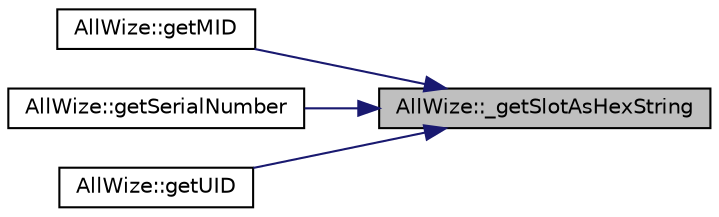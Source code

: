 digraph "AllWize::_getSlotAsHexString"
{
 // LATEX_PDF_SIZE
  edge [fontname="Helvetica",fontsize="10",labelfontname="Helvetica",labelfontsize="10"];
  node [fontname="Helvetica",fontsize="10",shape=record];
  rankdir="RL";
  Node1 [label="AllWize::_getSlotAsHexString",height=0.2,width=0.4,color="black", fillcolor="grey75", style="filled", fontcolor="black",tooltip="Returns the contents of the memory from a certain address as an HEX String."];
  Node1 -> Node2 [dir="back",color="midnightblue",fontsize="10",style="solid",fontname="Helvetica"];
  Node2 [label="AllWize::getMID",height=0.2,width=0.4,color="black", fillcolor="white", style="filled",URL="$classAllWize.html#af5845d6ca0dcab9a6b334c23315601ca",tooltip="Returns the Manufacturer ID."];
  Node1 -> Node3 [dir="back",color="midnightblue",fontsize="10",style="solid",fontname="Helvetica"];
  Node3 [label="AllWize::getSerialNumber",height=0.2,width=0.4,color="black", fillcolor="white", style="filled",URL="$classAllWize.html#a0a0ac3f0d56a60c6baa5ddea443d4464",tooltip="Returns the module serial number."];
  Node1 -> Node4 [dir="back",color="midnightblue",fontsize="10",style="solid",fontname="Helvetica"];
  Node4 [label="AllWize::getUID",height=0.2,width=0.4,color="black", fillcolor="white", style="filled",URL="$classAllWize.html#a9b1ffa7c920060bb835003f064c0da49",tooltip="Returns the Unique ID string."];
}
